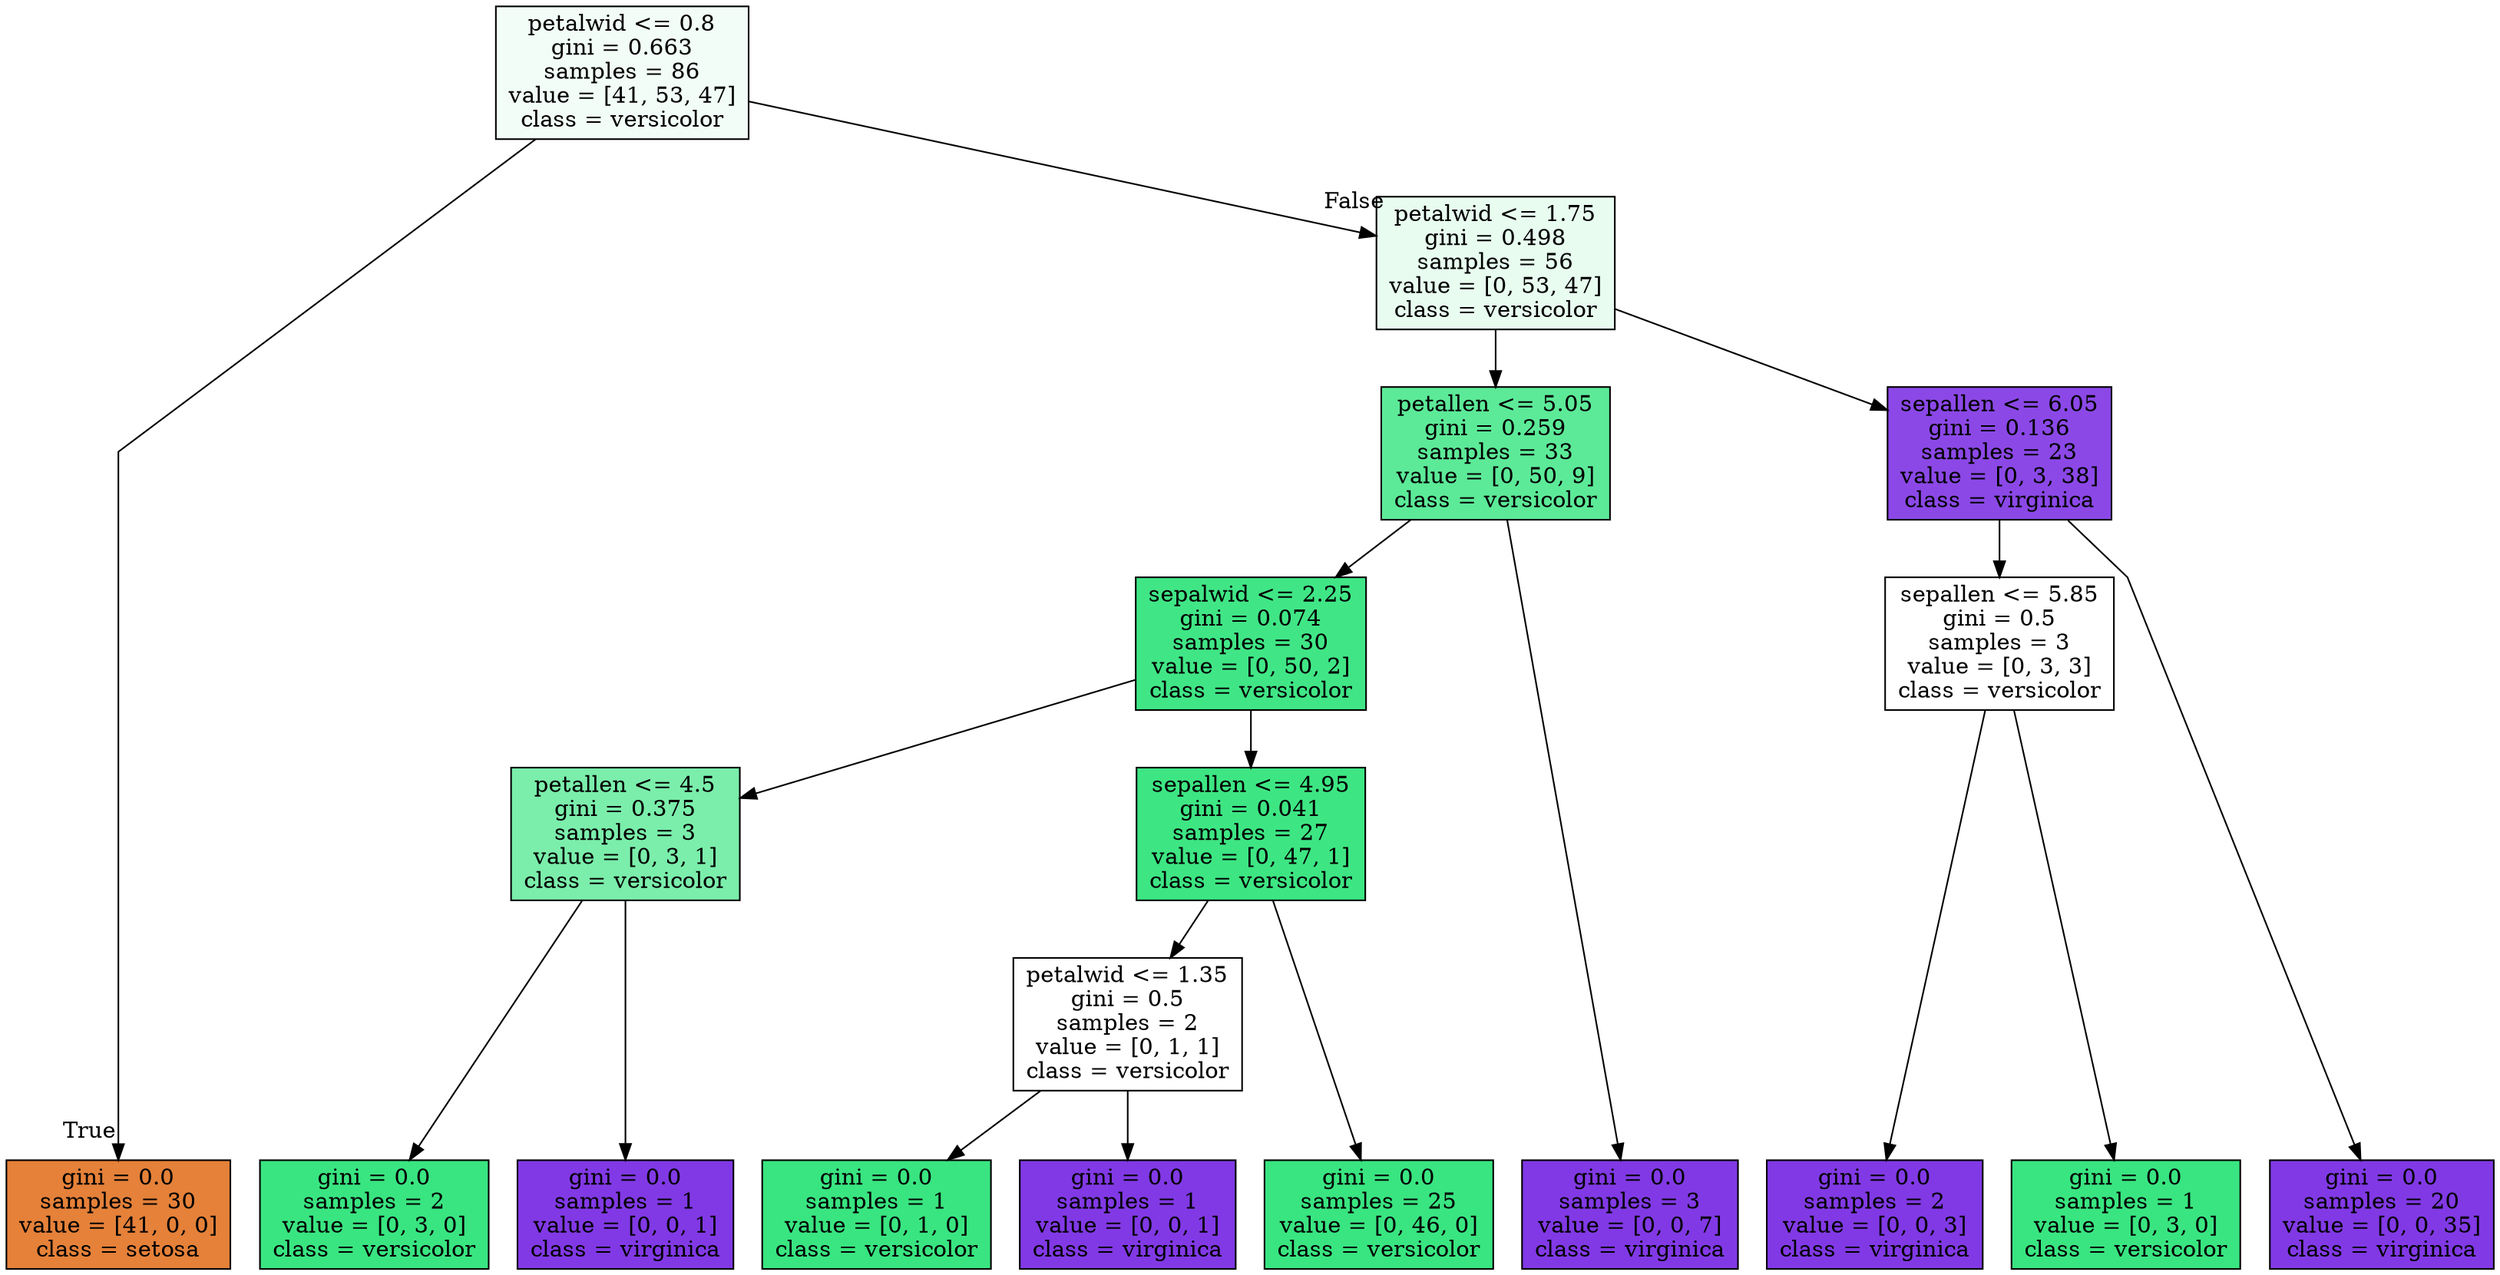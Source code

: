 digraph Tree {
node [shape=box, style="filled", color="black"] ;
graph [ranksep=equally, splines=polyline] ;
0 [label="petalwid <= 0.8\ngini = 0.663\nsamples = 86\nvalue = [41, 53, 47]\nclass = versicolor", fillcolor="#39e58110"] ;
1 [label="gini = 0.0\nsamples = 30\nvalue = [41, 0, 0]\nclass = setosa", fillcolor="#e58139ff"] ;
0 -> 1 [labeldistance=2.5, labelangle=45, headlabel="True"] ;
2 [label="petalwid <= 1.75\ngini = 0.498\nsamples = 56\nvalue = [0, 53, 47]\nclass = versicolor", fillcolor="#39e5811d"] ;
0 -> 2 [labeldistance=2.5, labelangle=-45, headlabel="False"] ;
3 [label="petallen <= 5.05\ngini = 0.259\nsamples = 33\nvalue = [0, 50, 9]\nclass = versicolor", fillcolor="#39e581d1"] ;
2 -> 3 ;
4 [label="sepalwid <= 2.25\ngini = 0.074\nsamples = 30\nvalue = [0, 50, 2]\nclass = versicolor", fillcolor="#39e581f5"] ;
3 -> 4 ;
5 [label="petallen <= 4.5\ngini = 0.375\nsamples = 3\nvalue = [0, 3, 1]\nclass = versicolor", fillcolor="#39e581aa"] ;
4 -> 5 ;
6 [label="gini = 0.0\nsamples = 2\nvalue = [0, 3, 0]\nclass = versicolor", fillcolor="#39e581ff"] ;
5 -> 6 ;
7 [label="gini = 0.0\nsamples = 1\nvalue = [0, 0, 1]\nclass = virginica", fillcolor="#8139e5ff"] ;
5 -> 7 ;
8 [label="sepallen <= 4.95\ngini = 0.041\nsamples = 27\nvalue = [0, 47, 1]\nclass = versicolor", fillcolor="#39e581fa"] ;
4 -> 8 ;
9 [label="petalwid <= 1.35\ngini = 0.5\nsamples = 2\nvalue = [0, 1, 1]\nclass = versicolor", fillcolor="#39e58100"] ;
8 -> 9 ;
10 [label="gini = 0.0\nsamples = 1\nvalue = [0, 1, 0]\nclass = versicolor", fillcolor="#39e581ff"] ;
9 -> 10 ;
11 [label="gini = 0.0\nsamples = 1\nvalue = [0, 0, 1]\nclass = virginica", fillcolor="#8139e5ff"] ;
9 -> 11 ;
12 [label="gini = 0.0\nsamples = 25\nvalue = [0, 46, 0]\nclass = versicolor", fillcolor="#39e581ff"] ;
8 -> 12 ;
13 [label="gini = 0.0\nsamples = 3\nvalue = [0, 0, 7]\nclass = virginica", fillcolor="#8139e5ff"] ;
3 -> 13 ;
14 [label="sepallen <= 6.05\ngini = 0.136\nsamples = 23\nvalue = [0, 3, 38]\nclass = virginica", fillcolor="#8139e5eb"] ;
2 -> 14 ;
15 [label="sepallen <= 5.85\ngini = 0.5\nsamples = 3\nvalue = [0, 3, 3]\nclass = versicolor", fillcolor="#39e58100"] ;
14 -> 15 ;
16 [label="gini = 0.0\nsamples = 2\nvalue = [0, 0, 3]\nclass = virginica", fillcolor="#8139e5ff"] ;
15 -> 16 ;
17 [label="gini = 0.0\nsamples = 1\nvalue = [0, 3, 0]\nclass = versicolor", fillcolor="#39e581ff"] ;
15 -> 17 ;
18 [label="gini = 0.0\nsamples = 20\nvalue = [0, 0, 35]\nclass = virginica", fillcolor="#8139e5ff"] ;
14 -> 18 ;
{rank=same ; 0} ;
{rank=same ; 2} ;
{rank=same ; 3; 14} ;
{rank=same ; 4; 15} ;
{rank=same ; 5; 8} ;
{rank=same ; 9} ;
{rank=same ; 1; 6; 7; 10; 11; 12; 13; 16; 17; 18} ;
}